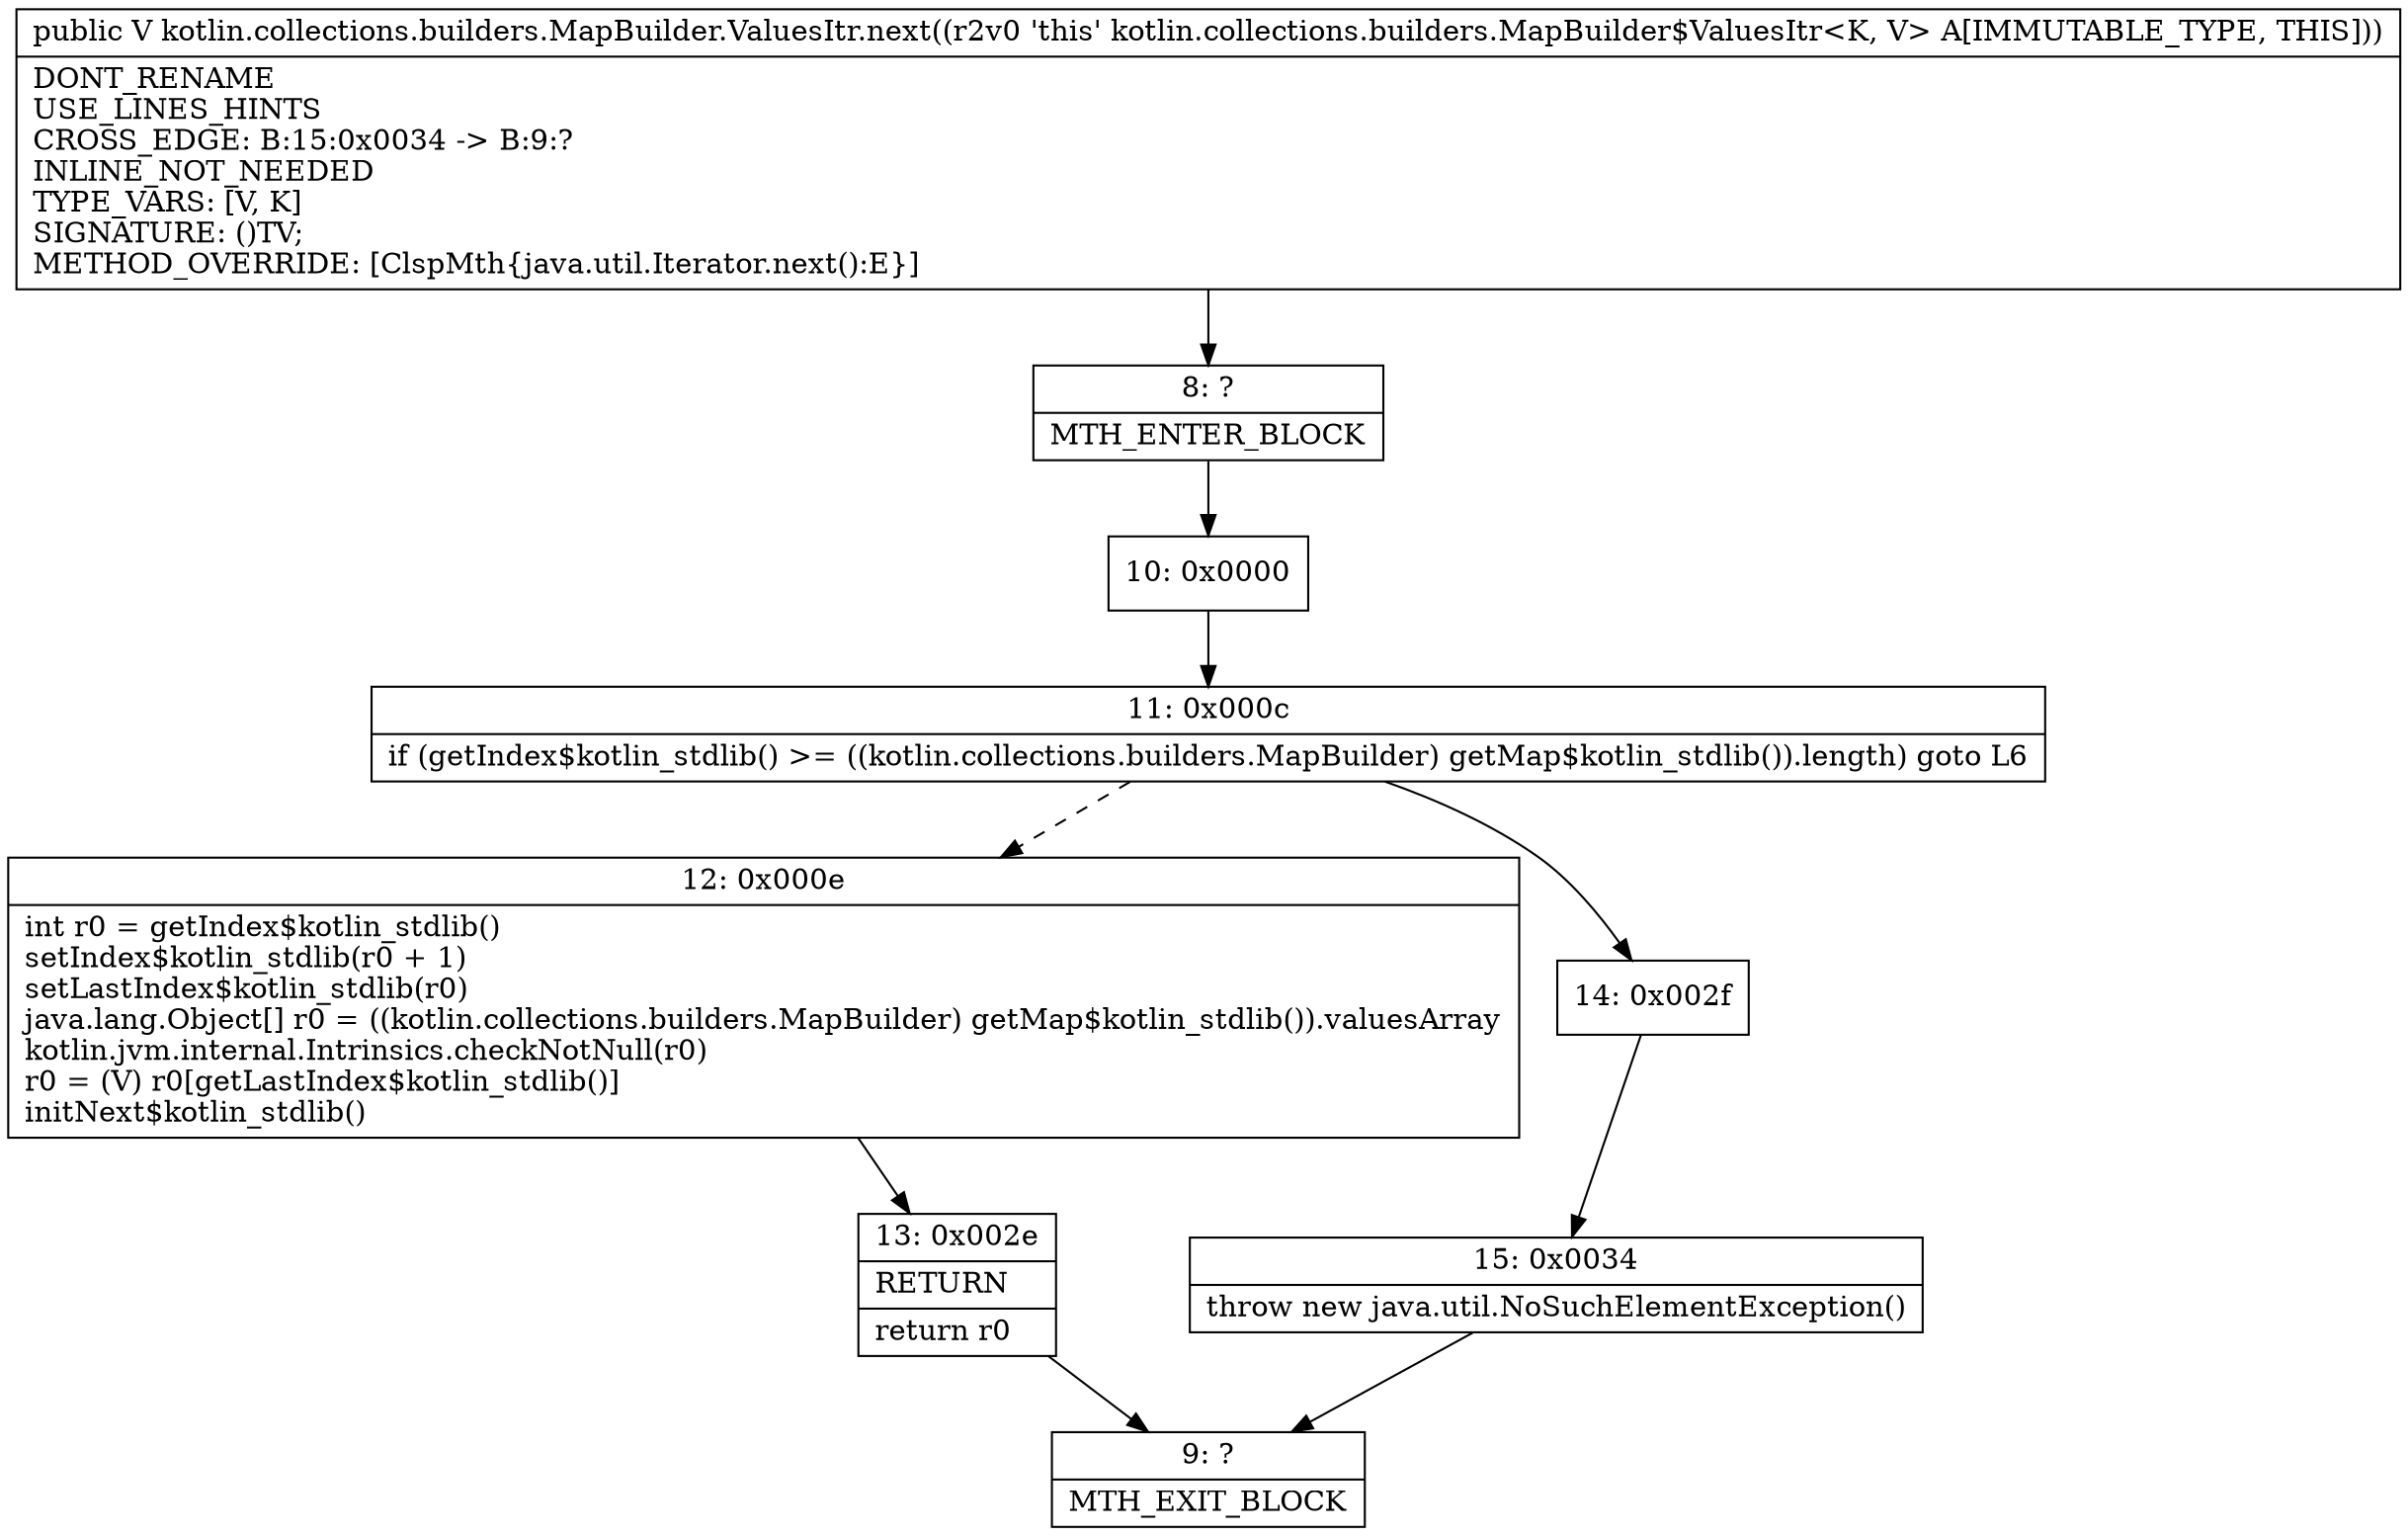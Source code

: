digraph "CFG forkotlin.collections.builders.MapBuilder.ValuesItr.next()Ljava\/lang\/Object;" {
Node_8 [shape=record,label="{8\:\ ?|MTH_ENTER_BLOCK\l}"];
Node_10 [shape=record,label="{10\:\ 0x0000}"];
Node_11 [shape=record,label="{11\:\ 0x000c|if (getIndex$kotlin_stdlib() \>= ((kotlin.collections.builders.MapBuilder) getMap$kotlin_stdlib()).length) goto L6\l}"];
Node_12 [shape=record,label="{12\:\ 0x000e|int r0 = getIndex$kotlin_stdlib()\lsetIndex$kotlin_stdlib(r0 + 1)\lsetLastIndex$kotlin_stdlib(r0)\ljava.lang.Object[] r0 = ((kotlin.collections.builders.MapBuilder) getMap$kotlin_stdlib()).valuesArray\lkotlin.jvm.internal.Intrinsics.checkNotNull(r0)\lr0 = (V) r0[getLastIndex$kotlin_stdlib()]\linitNext$kotlin_stdlib()\l}"];
Node_13 [shape=record,label="{13\:\ 0x002e|RETURN\l|return r0\l}"];
Node_9 [shape=record,label="{9\:\ ?|MTH_EXIT_BLOCK\l}"];
Node_14 [shape=record,label="{14\:\ 0x002f}"];
Node_15 [shape=record,label="{15\:\ 0x0034|throw new java.util.NoSuchElementException()\l}"];
MethodNode[shape=record,label="{public V kotlin.collections.builders.MapBuilder.ValuesItr.next((r2v0 'this' kotlin.collections.builders.MapBuilder$ValuesItr\<K, V\> A[IMMUTABLE_TYPE, THIS]))  | DONT_RENAME\lUSE_LINES_HINTS\lCROSS_EDGE: B:15:0x0034 \-\> B:9:?\lINLINE_NOT_NEEDED\lTYPE_VARS: [V, K]\lSIGNATURE: ()TV;\lMETHOD_OVERRIDE: [ClspMth\{java.util.Iterator.next():E\}]\l}"];
MethodNode -> Node_8;Node_8 -> Node_10;
Node_10 -> Node_11;
Node_11 -> Node_12[style=dashed];
Node_11 -> Node_14;
Node_12 -> Node_13;
Node_13 -> Node_9;
Node_14 -> Node_15;
Node_15 -> Node_9;
}


